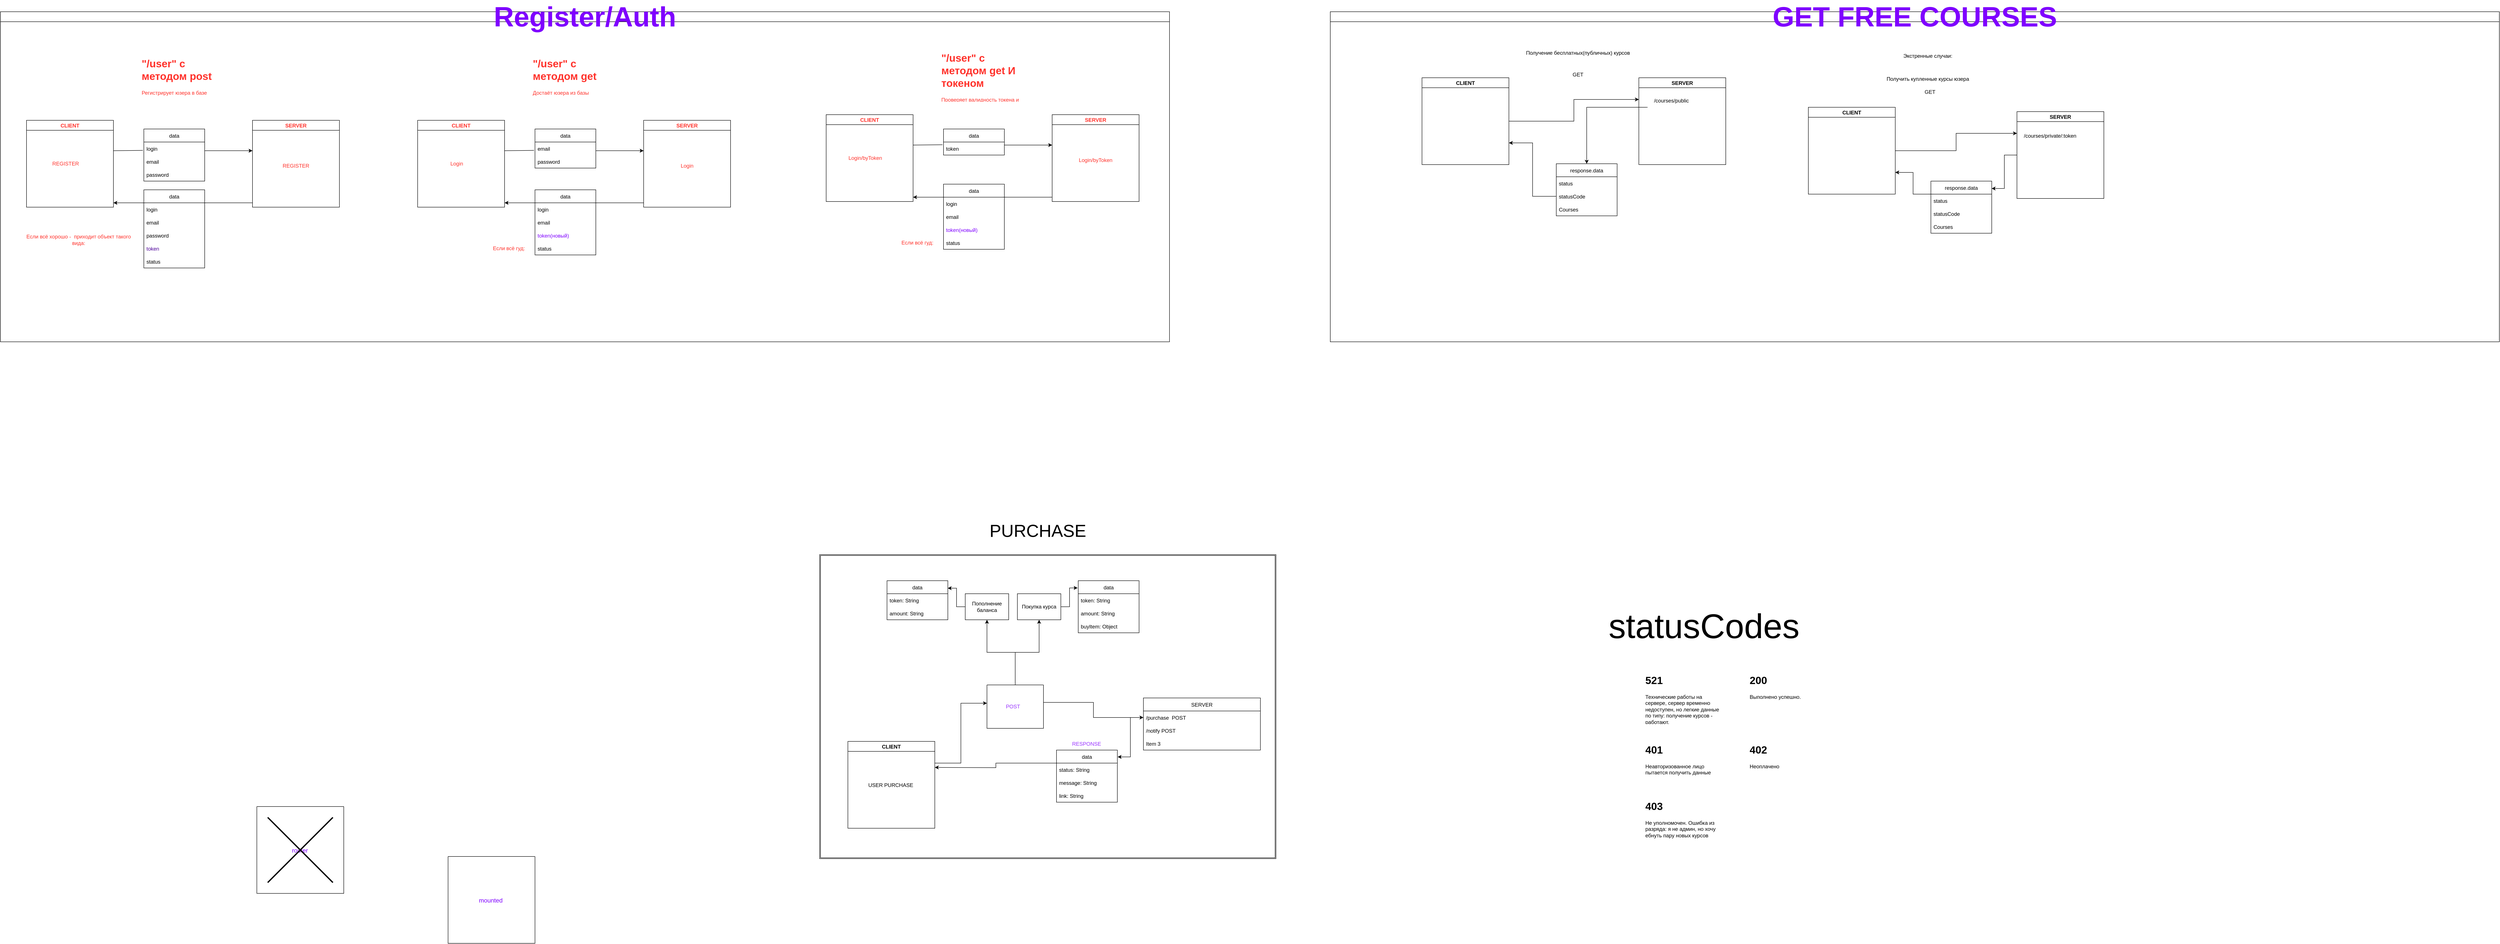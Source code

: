 <mxfile version="16.6.1" type="github">
  <diagram id="8KaR4OAUUscy3S0TZZ_W" name="Page-1">
    <mxGraphModel dx="3907" dy="7411" grid="1" gridSize="10" guides="1" tooltips="1" connect="1" arrows="1" fold="1" page="1" pageScale="1" pageWidth="827" pageHeight="1169" math="0" shadow="0">
      <root>
        <mxCell id="0" />
        <mxCell id="1" parent="0" />
        <mxCell id="CHcgQUL3ZzSHAN2jHfIw-2" value="data" style="swimlane;fontStyle=0;childLayout=stackLayout;horizontal=1;startSize=30;horizontalStack=0;resizeParent=1;resizeParentMax=0;resizeLast=0;collapsible=1;marginBottom=0;" parent="1" vertex="1">
          <mxGeometry x="-460" y="-1570" width="140" height="120" as="geometry" />
        </mxCell>
        <mxCell id="CHcgQUL3ZzSHAN2jHfIw-3" value="login" style="text;strokeColor=none;fillColor=none;align=left;verticalAlign=middle;spacingLeft=4;spacingRight=4;overflow=hidden;points=[[0,0.5],[1,0.5]];portConstraint=eastwest;rotatable=0;" parent="CHcgQUL3ZzSHAN2jHfIw-2" vertex="1">
          <mxGeometry y="30" width="140" height="30" as="geometry" />
        </mxCell>
        <mxCell id="CHcgQUL3ZzSHAN2jHfIw-4" value="email" style="text;strokeColor=none;fillColor=none;align=left;verticalAlign=middle;spacingLeft=4;spacingRight=4;overflow=hidden;points=[[0,0.5],[1,0.5]];portConstraint=eastwest;rotatable=0;" parent="CHcgQUL3ZzSHAN2jHfIw-2" vertex="1">
          <mxGeometry y="60" width="140" height="30" as="geometry" />
        </mxCell>
        <mxCell id="CHcgQUL3ZzSHAN2jHfIw-5" value="password" style="text;strokeColor=none;fillColor=none;align=left;verticalAlign=middle;spacingLeft=4;spacingRight=4;overflow=hidden;points=[[0,0.5],[1,0.5]];portConstraint=eastwest;rotatable=0;" parent="CHcgQUL3ZzSHAN2jHfIw-2" vertex="1">
          <mxGeometry y="90" width="140" height="30" as="geometry" />
        </mxCell>
        <mxCell id="CHcgQUL3ZzSHAN2jHfIw-19" value="&lt;font color=&quot;#ff322b&quot;&gt;Если всё хорошо -&amp;nbsp; приходит объект такого вида:&lt;/font&gt;" style="text;html=1;strokeColor=none;fillColor=none;align=center;verticalAlign=middle;whiteSpace=wrap;rounded=0;" parent="1" vertex="1">
          <mxGeometry x="-740" y="-1330" width="260" height="30" as="geometry" />
        </mxCell>
        <mxCell id="CHcgQUL3ZzSHAN2jHfIw-20" value="SERVER" style="swimlane;fontColor=#FF322B;startSize=23;" parent="1" vertex="1">
          <mxGeometry x="-210" y="-1590" width="200" height="200" as="geometry" />
        </mxCell>
        <mxCell id="CHcgQUL3ZzSHAN2jHfIw-22" value="REGISTER" style="text;html=1;strokeColor=none;fillColor=none;align=center;verticalAlign=middle;whiteSpace=wrap;rounded=0;fontColor=#FF322B;" parent="CHcgQUL3ZzSHAN2jHfIw-20" vertex="1">
          <mxGeometry x="70" y="90" width="60" height="30" as="geometry" />
        </mxCell>
        <mxCell id="CHcgQUL3ZzSHAN2jHfIw-21" value="CLIENT" style="swimlane;fontColor=#FF322B;startSize=23;" parent="1" vertex="1">
          <mxGeometry x="-730" y="-1590" width="200" height="200" as="geometry" />
        </mxCell>
        <mxCell id="CHcgQUL3ZzSHAN2jHfIw-38" value="REGISTER" style="text;html=1;strokeColor=none;fillColor=none;align=center;verticalAlign=middle;whiteSpace=wrap;rounded=0;fontColor=#FF322B;" parent="CHcgQUL3ZzSHAN2jHfIw-21" vertex="1">
          <mxGeometry x="60" y="85" width="60" height="30" as="geometry" />
        </mxCell>
        <mxCell id="CHcgQUL3ZzSHAN2jHfIw-24" value="" style="endArrow=classic;html=1;rounded=0;fontColor=#FF322B;" parent="1" edge="1">
          <mxGeometry width="50" height="50" relative="1" as="geometry">
            <mxPoint x="-320" y="-1520" as="sourcePoint" />
            <mxPoint x="-210" y="-1520" as="targetPoint" />
          </mxGeometry>
        </mxCell>
        <mxCell id="CHcgQUL3ZzSHAN2jHfIw-27" value="" style="endArrow=none;html=1;rounded=0;fontColor=#FF322B;entryX=-0.017;entryY=0.643;entryDx=0;entryDy=0;entryPerimeter=0;" parent="1" target="CHcgQUL3ZzSHAN2jHfIw-3" edge="1">
          <mxGeometry width="50" height="50" relative="1" as="geometry">
            <mxPoint x="-530" y="-1520" as="sourcePoint" />
            <mxPoint x="-420" y="-1580" as="targetPoint" />
          </mxGeometry>
        </mxCell>
        <mxCell id="CHcgQUL3ZzSHAN2jHfIw-30" value="&lt;h1&gt;&quot;/user&quot; с методом post&lt;/h1&gt;&lt;p&gt;Регистрирует юзера в базе&lt;/p&gt;" style="text;html=1;strokeColor=none;fillColor=none;spacing=5;spacingTop=-20;whiteSpace=wrap;overflow=hidden;rounded=0;fontColor=#FF322B;" parent="1" vertex="1">
          <mxGeometry x="-470" y="-1740" width="190" height="120" as="geometry" />
        </mxCell>
        <mxCell id="CHcgQUL3ZzSHAN2jHfIw-32" value="" style="endArrow=none;html=1;rounded=0;fontColor=#FF322B;" parent="1" edge="1">
          <mxGeometry width="50" height="50" relative="1" as="geometry">
            <mxPoint x="-320" y="-1400" as="sourcePoint" />
            <mxPoint x="-210" y="-1400" as="targetPoint" />
          </mxGeometry>
        </mxCell>
        <mxCell id="CHcgQUL3ZzSHAN2jHfIw-33" value="data" style="swimlane;fontStyle=0;childLayout=stackLayout;horizontal=1;startSize=30;horizontalStack=0;resizeParent=1;resizeParentMax=0;resizeLast=0;collapsible=1;marginBottom=0;" parent="1" vertex="1">
          <mxGeometry x="-460" y="-1430" width="140" height="180" as="geometry" />
        </mxCell>
        <mxCell id="CHcgQUL3ZzSHAN2jHfIw-37" value="" style="endArrow=classic;html=1;rounded=0;fontColor=#FF322B;" parent="CHcgQUL3ZzSHAN2jHfIw-33" edge="1">
          <mxGeometry width="50" height="50" relative="1" as="geometry">
            <mxPoint y="30" as="sourcePoint" />
            <mxPoint x="-70" y="30" as="targetPoint" />
          </mxGeometry>
        </mxCell>
        <mxCell id="CHcgQUL3ZzSHAN2jHfIw-34" value="login" style="text;strokeColor=none;fillColor=none;align=left;verticalAlign=middle;spacingLeft=4;spacingRight=4;overflow=hidden;points=[[0,0.5],[1,0.5]];portConstraint=eastwest;rotatable=0;" parent="CHcgQUL3ZzSHAN2jHfIw-33" vertex="1">
          <mxGeometry y="30" width="140" height="30" as="geometry" />
        </mxCell>
        <mxCell id="CHcgQUL3ZzSHAN2jHfIw-35" value="email" style="text;strokeColor=none;fillColor=none;align=left;verticalAlign=middle;spacingLeft=4;spacingRight=4;overflow=hidden;points=[[0,0.5],[1,0.5]];portConstraint=eastwest;rotatable=0;" parent="CHcgQUL3ZzSHAN2jHfIw-33" vertex="1">
          <mxGeometry y="60" width="140" height="30" as="geometry" />
        </mxCell>
        <mxCell id="CHcgQUL3ZzSHAN2jHfIw-36" value="password" style="text;strokeColor=none;fillColor=none;align=left;verticalAlign=middle;spacingLeft=4;spacingRight=4;overflow=hidden;points=[[0,0.5],[1,0.5]];portConstraint=eastwest;rotatable=0;" parent="CHcgQUL3ZzSHAN2jHfIw-33" vertex="1">
          <mxGeometry y="90" width="140" height="30" as="geometry" />
        </mxCell>
        <mxCell id="CHcgQUL3ZzSHAN2jHfIw-58" value="token" style="text;strokeColor=none;fillColor=none;align=left;verticalAlign=middle;spacingLeft=4;spacingRight=4;overflow=hidden;points=[[0,0.5],[1,0.5]];portConstraint=eastwest;rotatable=0;fontColor=#4C0099;" parent="CHcgQUL3ZzSHAN2jHfIw-33" vertex="1">
          <mxGeometry y="120" width="140" height="30" as="geometry" />
        </mxCell>
        <mxCell id="CHcgQUL3ZzSHAN2jHfIw-59" value="status" style="text;strokeColor=none;fillColor=none;align=left;verticalAlign=middle;spacingLeft=4;spacingRight=4;overflow=hidden;points=[[0,0.5],[1,0.5]];portConstraint=eastwest;rotatable=0;" parent="CHcgQUL3ZzSHAN2jHfIw-33" vertex="1">
          <mxGeometry y="150" width="140" height="30" as="geometry" />
        </mxCell>
        <mxCell id="CHcgQUL3ZzSHAN2jHfIw-39" value="data" style="swimlane;fontStyle=0;childLayout=stackLayout;horizontal=1;startSize=30;horizontalStack=0;resizeParent=1;resizeParentMax=0;resizeLast=0;collapsible=1;marginBottom=0;" parent="1" vertex="1">
          <mxGeometry x="440" y="-1570" width="140" height="90" as="geometry" />
        </mxCell>
        <mxCell id="CHcgQUL3ZzSHAN2jHfIw-41" value="email" style="text;strokeColor=none;fillColor=none;align=left;verticalAlign=middle;spacingLeft=4;spacingRight=4;overflow=hidden;points=[[0,0.5],[1,0.5]];portConstraint=eastwest;rotatable=0;" parent="CHcgQUL3ZzSHAN2jHfIw-39" vertex="1">
          <mxGeometry y="30" width="140" height="30" as="geometry" />
        </mxCell>
        <mxCell id="CHcgQUL3ZzSHAN2jHfIw-42" value="password" style="text;strokeColor=none;fillColor=none;align=left;verticalAlign=middle;spacingLeft=4;spacingRight=4;overflow=hidden;points=[[0,0.5],[1,0.5]];portConstraint=eastwest;rotatable=0;" parent="CHcgQUL3ZzSHAN2jHfIw-39" vertex="1">
          <mxGeometry y="60" width="140" height="30" as="geometry" />
        </mxCell>
        <mxCell id="CHcgQUL3ZzSHAN2jHfIw-43" value="&lt;font color=&quot;#ff322b&quot;&gt;Если всё гуд:&lt;/font&gt;" style="text;html=1;strokeColor=none;fillColor=none;align=center;verticalAlign=middle;whiteSpace=wrap;rounded=0;" parent="1" vertex="1">
          <mxGeometry x="250" y="-1310" width="260" height="30" as="geometry" />
        </mxCell>
        <mxCell id="CHcgQUL3ZzSHAN2jHfIw-44" value="SERVER" style="swimlane;fontColor=#FF322B;startSize=23;" parent="1" vertex="1">
          <mxGeometry x="690" y="-1590" width="200" height="200" as="geometry" />
        </mxCell>
        <mxCell id="CHcgQUL3ZzSHAN2jHfIw-45" value="Login" style="text;html=1;strokeColor=none;fillColor=none;align=center;verticalAlign=middle;whiteSpace=wrap;rounded=0;fontColor=#FF322B;" parent="CHcgQUL3ZzSHAN2jHfIw-44" vertex="1">
          <mxGeometry x="70" y="90" width="60" height="30" as="geometry" />
        </mxCell>
        <mxCell id="CHcgQUL3ZzSHAN2jHfIw-46" value="CLIENT" style="swimlane;fontColor=#FF322B;startSize=23;" parent="1" vertex="1">
          <mxGeometry x="170" y="-1590" width="200" height="200" as="geometry" />
        </mxCell>
        <mxCell id="CHcgQUL3ZzSHAN2jHfIw-47" value="Login" style="text;html=1;strokeColor=none;fillColor=none;align=center;verticalAlign=middle;whiteSpace=wrap;rounded=0;fontColor=#FF322B;" parent="CHcgQUL3ZzSHAN2jHfIw-46" vertex="1">
          <mxGeometry x="60" y="85" width="60" height="30" as="geometry" />
        </mxCell>
        <mxCell id="CHcgQUL3ZzSHAN2jHfIw-48" value="" style="endArrow=classic;html=1;rounded=0;fontColor=#FF322B;" parent="1" edge="1">
          <mxGeometry width="50" height="50" relative="1" as="geometry">
            <mxPoint x="580" y="-1520" as="sourcePoint" />
            <mxPoint x="690" y="-1520" as="targetPoint" />
          </mxGeometry>
        </mxCell>
        <mxCell id="CHcgQUL3ZzSHAN2jHfIw-49" value="" style="endArrow=none;html=1;rounded=0;fontColor=#FF322B;entryX=-0.017;entryY=0.643;entryDx=0;entryDy=0;entryPerimeter=0;" parent="1" edge="1">
          <mxGeometry width="50" height="50" relative="1" as="geometry">
            <mxPoint x="370" y="-1520" as="sourcePoint" />
            <mxPoint x="437.62" y="-1520.71" as="targetPoint" />
          </mxGeometry>
        </mxCell>
        <mxCell id="CHcgQUL3ZzSHAN2jHfIw-50" value="&lt;h1&gt;&quot;/user&quot; с методом get&lt;/h1&gt;&lt;p&gt;Достаёт юзера из базы&lt;/p&gt;" style="text;html=1;strokeColor=none;fillColor=none;spacing=5;spacingTop=-20;whiteSpace=wrap;overflow=hidden;rounded=0;fontColor=#FF322B;" parent="1" vertex="1">
          <mxGeometry x="430" y="-1740" width="190" height="120" as="geometry" />
        </mxCell>
        <mxCell id="CHcgQUL3ZzSHAN2jHfIw-51" value="" style="endArrow=none;html=1;rounded=0;fontColor=#FF322B;" parent="1" edge="1">
          <mxGeometry width="50" height="50" relative="1" as="geometry">
            <mxPoint x="580" y="-1400" as="sourcePoint" />
            <mxPoint x="690" y="-1400" as="targetPoint" />
          </mxGeometry>
        </mxCell>
        <mxCell id="CHcgQUL3ZzSHAN2jHfIw-52" value="data" style="swimlane;fontStyle=0;childLayout=stackLayout;horizontal=1;startSize=30;horizontalStack=0;resizeParent=1;resizeParentMax=0;resizeLast=0;collapsible=1;marginBottom=0;" parent="1" vertex="1">
          <mxGeometry x="440" y="-1430" width="140" height="150" as="geometry" />
        </mxCell>
        <mxCell id="CHcgQUL3ZzSHAN2jHfIw-53" value="" style="endArrow=classic;html=1;rounded=0;fontColor=#FF322B;" parent="CHcgQUL3ZzSHAN2jHfIw-52" edge="1">
          <mxGeometry width="50" height="50" relative="1" as="geometry">
            <mxPoint y="30" as="sourcePoint" />
            <mxPoint x="-70" y="30" as="targetPoint" />
          </mxGeometry>
        </mxCell>
        <mxCell id="CHcgQUL3ZzSHAN2jHfIw-54" value="login" style="text;strokeColor=none;fillColor=none;align=left;verticalAlign=middle;spacingLeft=4;spacingRight=4;overflow=hidden;points=[[0,0.5],[1,0.5]];portConstraint=eastwest;rotatable=0;" parent="CHcgQUL3ZzSHAN2jHfIw-52" vertex="1">
          <mxGeometry y="30" width="140" height="30" as="geometry" />
        </mxCell>
        <mxCell id="CHcgQUL3ZzSHAN2jHfIw-55" value="email" style="text;strokeColor=none;fillColor=none;align=left;verticalAlign=middle;spacingLeft=4;spacingRight=4;overflow=hidden;points=[[0,0.5],[1,0.5]];portConstraint=eastwest;rotatable=0;" parent="CHcgQUL3ZzSHAN2jHfIw-52" vertex="1">
          <mxGeometry y="60" width="140" height="30" as="geometry" />
        </mxCell>
        <mxCell id="CHcgQUL3ZzSHAN2jHfIw-56" value="token(новый)" style="text;strokeColor=none;fillColor=none;align=left;verticalAlign=middle;spacingLeft=4;spacingRight=4;overflow=hidden;points=[[0,0.5],[1,0.5]];portConstraint=eastwest;rotatable=0;fontColor=#7F00FF;" parent="CHcgQUL3ZzSHAN2jHfIw-52" vertex="1">
          <mxGeometry y="90" width="140" height="30" as="geometry" />
        </mxCell>
        <mxCell id="CHcgQUL3ZzSHAN2jHfIw-60" value="status" style="text;strokeColor=none;fillColor=none;align=left;verticalAlign=middle;spacingLeft=4;spacingRight=4;overflow=hidden;points=[[0,0.5],[1,0.5]];portConstraint=eastwest;rotatable=0;" parent="CHcgQUL3ZzSHAN2jHfIw-52" vertex="1">
          <mxGeometry y="120" width="140" height="30" as="geometry" />
        </mxCell>
        <mxCell id="CHcgQUL3ZzSHAN2jHfIw-61" value="data" style="swimlane;fontStyle=0;childLayout=stackLayout;horizontal=1;startSize=30;horizontalStack=0;resizeParent=1;resizeParentMax=0;resizeLast=0;collapsible=1;marginBottom=0;" parent="1" vertex="1">
          <mxGeometry x="1380" y="-1570" width="140" height="60" as="geometry" />
        </mxCell>
        <mxCell id="CHcgQUL3ZzSHAN2jHfIw-62" value="token" style="text;strokeColor=none;fillColor=none;align=left;verticalAlign=middle;spacingLeft=4;spacingRight=4;overflow=hidden;points=[[0,0.5],[1,0.5]];portConstraint=eastwest;rotatable=0;" parent="CHcgQUL3ZzSHAN2jHfIw-61" vertex="1">
          <mxGeometry y="30" width="140" height="30" as="geometry" />
        </mxCell>
        <mxCell id="CHcgQUL3ZzSHAN2jHfIw-64" value="&lt;font color=&quot;#ff322b&quot;&gt;Если всё гуд:&lt;/font&gt;" style="text;html=1;strokeColor=none;fillColor=none;align=center;verticalAlign=middle;whiteSpace=wrap;rounded=0;" parent="1" vertex="1">
          <mxGeometry x="1190" y="-1323" width="260" height="30" as="geometry" />
        </mxCell>
        <mxCell id="CHcgQUL3ZzSHAN2jHfIw-65" value="SERVER" style="swimlane;fontColor=#FF322B;startSize=23;" parent="1" vertex="1">
          <mxGeometry x="1630" y="-1603" width="200" height="200" as="geometry" />
        </mxCell>
        <mxCell id="CHcgQUL3ZzSHAN2jHfIw-66" value="Login/byToken" style="text;html=1;strokeColor=none;fillColor=none;align=center;verticalAlign=middle;whiteSpace=wrap;rounded=0;fontColor=#FF322B;" parent="CHcgQUL3ZzSHAN2jHfIw-65" vertex="1">
          <mxGeometry x="70" y="90" width="60" height="30" as="geometry" />
        </mxCell>
        <mxCell id="CHcgQUL3ZzSHAN2jHfIw-67" value="CLIENT" style="swimlane;fontColor=#FF322B;startSize=23;" parent="1" vertex="1">
          <mxGeometry x="1110" y="-1603" width="200" height="200" as="geometry" />
        </mxCell>
        <mxCell id="CHcgQUL3ZzSHAN2jHfIw-68" value="Login/byToken" style="text;html=1;strokeColor=none;fillColor=none;align=center;verticalAlign=middle;whiteSpace=wrap;rounded=0;fontColor=#FF322B;" parent="CHcgQUL3ZzSHAN2jHfIw-67" vertex="1">
          <mxGeometry x="60" y="85" width="60" height="30" as="geometry" />
        </mxCell>
        <mxCell id="CHcgQUL3ZzSHAN2jHfIw-69" value="" style="endArrow=classic;html=1;rounded=0;fontColor=#FF322B;" parent="1" edge="1">
          <mxGeometry width="50" height="50" relative="1" as="geometry">
            <mxPoint x="1520" y="-1533.0" as="sourcePoint" />
            <mxPoint x="1630" y="-1533.0" as="targetPoint" />
          </mxGeometry>
        </mxCell>
        <mxCell id="CHcgQUL3ZzSHAN2jHfIw-70" value="" style="endArrow=none;html=1;rounded=0;fontColor=#FF322B;entryX=-0.017;entryY=0.643;entryDx=0;entryDy=0;entryPerimeter=0;" parent="1" edge="1">
          <mxGeometry width="50" height="50" relative="1" as="geometry">
            <mxPoint x="1310" y="-1533.0" as="sourcePoint" />
            <mxPoint x="1377.62" y="-1533.71" as="targetPoint" />
          </mxGeometry>
        </mxCell>
        <mxCell id="CHcgQUL3ZzSHAN2jHfIw-71" value="&lt;h1&gt;&quot;/user&quot; с методом get И токеном&lt;/h1&gt;&lt;p&gt;Проверяет валидность токена и возвращает данные о юзере&lt;/p&gt;" style="text;html=1;strokeColor=none;fillColor=none;spacing=5;spacingTop=-20;whiteSpace=wrap;overflow=hidden;rounded=0;fontColor=#FF322B;" parent="1" vertex="1">
          <mxGeometry x="1370" y="-1753" width="190" height="120" as="geometry" />
        </mxCell>
        <mxCell id="CHcgQUL3ZzSHAN2jHfIw-72" value="" style="endArrow=none;html=1;rounded=0;fontColor=#FF322B;" parent="1" edge="1">
          <mxGeometry width="50" height="50" relative="1" as="geometry">
            <mxPoint x="1520" y="-1413.0" as="sourcePoint" />
            <mxPoint x="1630" y="-1413.0" as="targetPoint" />
          </mxGeometry>
        </mxCell>
        <mxCell id="CHcgQUL3ZzSHAN2jHfIw-73" value="data" style="swimlane;fontStyle=0;childLayout=stackLayout;horizontal=1;startSize=30;horizontalStack=0;resizeParent=1;resizeParentMax=0;resizeLast=0;collapsible=1;marginBottom=0;" parent="1" vertex="1">
          <mxGeometry x="1380" y="-1443" width="140" height="150" as="geometry" />
        </mxCell>
        <mxCell id="CHcgQUL3ZzSHAN2jHfIw-74" value="" style="endArrow=classic;html=1;rounded=0;fontColor=#FF322B;" parent="CHcgQUL3ZzSHAN2jHfIw-73" edge="1">
          <mxGeometry width="50" height="50" relative="1" as="geometry">
            <mxPoint y="30" as="sourcePoint" />
            <mxPoint x="-70" y="30" as="targetPoint" />
          </mxGeometry>
        </mxCell>
        <mxCell id="CHcgQUL3ZzSHAN2jHfIw-75" value="login" style="text;strokeColor=none;fillColor=none;align=left;verticalAlign=middle;spacingLeft=4;spacingRight=4;overflow=hidden;points=[[0,0.5],[1,0.5]];portConstraint=eastwest;rotatable=0;" parent="CHcgQUL3ZzSHAN2jHfIw-73" vertex="1">
          <mxGeometry y="30" width="140" height="30" as="geometry" />
        </mxCell>
        <mxCell id="CHcgQUL3ZzSHAN2jHfIw-76" value="email" style="text;strokeColor=none;fillColor=none;align=left;verticalAlign=middle;spacingLeft=4;spacingRight=4;overflow=hidden;points=[[0,0.5],[1,0.5]];portConstraint=eastwest;rotatable=0;" parent="CHcgQUL3ZzSHAN2jHfIw-73" vertex="1">
          <mxGeometry y="60" width="140" height="30" as="geometry" />
        </mxCell>
        <mxCell id="CHcgQUL3ZzSHAN2jHfIw-77" value="token(новый)" style="text;strokeColor=none;fillColor=none;align=left;verticalAlign=middle;spacingLeft=4;spacingRight=4;overflow=hidden;points=[[0,0.5],[1,0.5]];portConstraint=eastwest;rotatable=0;fontColor=#7F00FF;" parent="CHcgQUL3ZzSHAN2jHfIw-73" vertex="1">
          <mxGeometry y="90" width="140" height="30" as="geometry" />
        </mxCell>
        <mxCell id="CHcgQUL3ZzSHAN2jHfIw-78" value="status" style="text;strokeColor=none;fillColor=none;align=left;verticalAlign=middle;spacingLeft=4;spacingRight=4;overflow=hidden;points=[[0,0.5],[1,0.5]];portConstraint=eastwest;rotatable=0;" parent="CHcgQUL3ZzSHAN2jHfIw-73" vertex="1">
          <mxGeometry y="120" width="140" height="30" as="geometry" />
        </mxCell>
        <mxCell id="CHcgQUL3ZzSHAN2jHfIw-79" value="Register/Auth" style="swimlane;fontColor=#7F00FF;fontSize=64;whiteSpace=wrap;labelBorderColor=none;" parent="1" vertex="1">
          <mxGeometry x="-790" y="-1840" width="2690" height="760" as="geometry" />
        </mxCell>
        <mxCell id="CHcgQUL3ZzSHAN2jHfIw-134" value="" style="swimlane;startSize=0;labelBorderColor=none;fontSize=14;fontColor=#7F00FF;html=0;" parent="1" vertex="1">
          <mxGeometry x="-200" y="-10" width="200" height="200" as="geometry" />
        </mxCell>
        <mxCell id="CHcgQUL3ZzSHAN2jHfIw-136" value="router" style="text;strokeColor=none;fillColor=none;align=left;verticalAlign=middle;spacingLeft=4;spacingRight=4;overflow=hidden;points=[[0,0.5],[1,0.5]];portConstraint=eastwest;rotatable=0;labelBorderColor=none;fontSize=14;fontColor=#7F00FF;html=0;" parent="CHcgQUL3ZzSHAN2jHfIw-134" vertex="1">
          <mxGeometry x="75" y="85" width="50" height="30" as="geometry" />
        </mxCell>
        <mxCell id="CHcgQUL3ZzSHAN2jHfIw-141" value="" style="shape=umlDestroy;whiteSpace=wrap;html=1;strokeWidth=3;labelBorderColor=none;fontSize=14;fontColor=#7F00FF;" parent="CHcgQUL3ZzSHAN2jHfIw-134" vertex="1">
          <mxGeometry x="25" y="25" width="150" height="150" as="geometry" />
        </mxCell>
        <mxCell id="CHcgQUL3ZzSHAN2jHfIw-135" value="" style="swimlane;startSize=0;labelBorderColor=none;fontSize=14;fontColor=#7F00FF;html=0;" parent="1" vertex="1">
          <mxGeometry x="240" y="105" width="200" height="200" as="geometry" />
        </mxCell>
        <mxCell id="CHcgQUL3ZzSHAN2jHfIw-137" value="mounted" style="text;strokeColor=none;fillColor=none;align=left;verticalAlign=middle;spacingLeft=4;spacingRight=4;overflow=hidden;points=[[0,0.5],[1,0.5]];portConstraint=eastwest;rotatable=0;labelBorderColor=none;fontSize=14;fontColor=#7F00FF;html=0;" parent="CHcgQUL3ZzSHAN2jHfIw-135" vertex="1">
          <mxGeometry x="65" y="85" width="70" height="30" as="geometry" />
        </mxCell>
        <mxCell id="tPzgMOEmefsavRHPb2lR-6" style="edgeStyle=orthogonalEdgeStyle;rounded=0;orthogonalLoop=1;jettySize=auto;html=1;exitX=1;exitY=0.25;exitDx=0;exitDy=0;entryX=0;entryY=0.421;entryDx=0;entryDy=0;entryPerimeter=0;" parent="1" source="tPzgMOEmefsavRHPb2lR-1" target="tPzgMOEmefsavRHPb2lR-46" edge="1">
          <mxGeometry relative="1" as="geometry">
            <mxPoint x="1468.88" y="-247.88" as="targetPoint" />
          </mxGeometry>
        </mxCell>
        <mxCell id="tPzgMOEmefsavRHPb2lR-1" value="CLIENT" style="swimlane;" parent="1" vertex="1">
          <mxGeometry x="1160" y="-160" width="200" height="200" as="geometry" />
        </mxCell>
        <mxCell id="tPzgMOEmefsavRHPb2lR-21" value="USER PURCHASE " style="text;strokeColor=none;fillColor=none;align=left;verticalAlign=middle;spacingLeft=4;spacingRight=4;overflow=hidden;points=[[0,0.5],[1,0.5]];portConstraint=eastwest;rotatable=0;" parent="tPzgMOEmefsavRHPb2lR-1" vertex="1">
          <mxGeometry x="41" y="85" width="119" height="30" as="geometry" />
        </mxCell>
        <mxCell id="tPzgMOEmefsavRHPb2lR-7" value="SERVER" style="swimlane;fontStyle=0;childLayout=stackLayout;horizontal=1;startSize=30;horizontalStack=0;resizeParent=1;resizeParentMax=0;resizeLast=0;collapsible=1;marginBottom=0;" parent="1" vertex="1">
          <mxGeometry x="1840" y="-260" width="269.17" height="120" as="geometry" />
        </mxCell>
        <mxCell id="tPzgMOEmefsavRHPb2lR-8" value="/purchase  POST" style="text;strokeColor=none;fillColor=none;align=left;verticalAlign=middle;spacingLeft=4;spacingRight=4;overflow=hidden;points=[[0,0.5],[1,0.5]];portConstraint=eastwest;rotatable=0;" parent="tPzgMOEmefsavRHPb2lR-7" vertex="1">
          <mxGeometry y="30" width="269.17" height="30" as="geometry" />
        </mxCell>
        <mxCell id="tPzgMOEmefsavRHPb2lR-9" value="/notify POST" style="text;strokeColor=none;fillColor=none;align=left;verticalAlign=middle;spacingLeft=4;spacingRight=4;overflow=hidden;points=[[0,0.5],[1,0.5]];portConstraint=eastwest;rotatable=0;" parent="tPzgMOEmefsavRHPb2lR-7" vertex="1">
          <mxGeometry y="60" width="269.17" height="30" as="geometry" />
        </mxCell>
        <mxCell id="tPzgMOEmefsavRHPb2lR-10" value="Item 3" style="text;strokeColor=none;fillColor=none;align=left;verticalAlign=middle;spacingLeft=4;spacingRight=4;overflow=hidden;points=[[0,0.5],[1,0.5]];portConstraint=eastwest;rotatable=0;" parent="tPzgMOEmefsavRHPb2lR-7" vertex="1">
          <mxGeometry y="90" width="269.17" height="30" as="geometry" />
        </mxCell>
        <mxCell id="tPzgMOEmefsavRHPb2lR-11" style="edgeStyle=orthogonalEdgeStyle;rounded=0;orthogonalLoop=1;jettySize=auto;html=1;exitX=0.998;exitY=0.403;exitDx=0;exitDy=0;entryX=0;entryY=0.5;entryDx=0;entryDy=0;exitPerimeter=0;" parent="1" source="tPzgMOEmefsavRHPb2lR-46" target="tPzgMOEmefsavRHPb2lR-8" edge="1">
          <mxGeometry relative="1" as="geometry">
            <mxPoint x="1611.12" y="-248.06" as="sourcePoint" />
          </mxGeometry>
        </mxCell>
        <mxCell id="tPzgMOEmefsavRHPb2lR-20" style="edgeStyle=orthogonalEdgeStyle;rounded=0;orthogonalLoop=1;jettySize=auto;html=1;exitX=0;exitY=0.25;exitDx=0;exitDy=0;" parent="1" source="tPzgMOEmefsavRHPb2lR-14" edge="1">
          <mxGeometry relative="1" as="geometry">
            <mxPoint x="1360" y="-100" as="targetPoint" />
          </mxGeometry>
        </mxCell>
        <mxCell id="tPzgMOEmefsavRHPb2lR-14" value="data" style="swimlane;fontStyle=0;childLayout=stackLayout;horizontal=1;startSize=30;horizontalStack=0;resizeParent=1;resizeParentMax=0;resizeLast=0;collapsible=1;marginBottom=0;" parent="1" vertex="1">
          <mxGeometry x="1640" y="-140" width="140" height="120" as="geometry" />
        </mxCell>
        <mxCell id="tPzgMOEmefsavRHPb2lR-15" value="status: String" style="text;strokeColor=none;fillColor=none;align=left;verticalAlign=middle;spacingLeft=4;spacingRight=4;overflow=hidden;points=[[0,0.5],[1,0.5]];portConstraint=eastwest;rotatable=0;" parent="tPzgMOEmefsavRHPb2lR-14" vertex="1">
          <mxGeometry y="30" width="140" height="30" as="geometry" />
        </mxCell>
        <mxCell id="tPzgMOEmefsavRHPb2lR-16" value="message: String" style="text;strokeColor=none;fillColor=none;align=left;verticalAlign=middle;spacingLeft=4;spacingRight=4;overflow=hidden;points=[[0,0.5],[1,0.5]];portConstraint=eastwest;rotatable=0;" parent="tPzgMOEmefsavRHPb2lR-14" vertex="1">
          <mxGeometry y="60" width="140" height="30" as="geometry" />
        </mxCell>
        <mxCell id="tPzgMOEmefsavRHPb2lR-17" value="link: String" style="text;strokeColor=none;fillColor=none;align=left;verticalAlign=middle;spacingLeft=4;spacingRight=4;overflow=hidden;points=[[0,0.5],[1,0.5]];portConstraint=eastwest;rotatable=0;" parent="tPzgMOEmefsavRHPb2lR-14" vertex="1">
          <mxGeometry y="90" width="140" height="30" as="geometry" />
        </mxCell>
        <mxCell id="tPzgMOEmefsavRHPb2lR-18" value="RESPONSE" style="text;strokeColor=none;fillColor=none;align=left;verticalAlign=middle;spacingLeft=4;spacingRight=4;overflow=hidden;points=[[0,0.5],[1,0.5]];portConstraint=eastwest;rotatable=0;fontColor=#9933FF;" parent="1" vertex="1">
          <mxGeometry x="1670" y="-170" width="80" height="30" as="geometry" />
        </mxCell>
        <mxCell id="tPzgMOEmefsavRHPb2lR-19" style="edgeStyle=orthogonalEdgeStyle;rounded=0;orthogonalLoop=1;jettySize=auto;html=1;exitX=0;exitY=0.5;exitDx=0;exitDy=0;entryX=1.005;entryY=0.131;entryDx=0;entryDy=0;entryPerimeter=0;" parent="1" source="tPzgMOEmefsavRHPb2lR-8" target="tPzgMOEmefsavRHPb2lR-14" edge="1">
          <mxGeometry relative="1" as="geometry" />
        </mxCell>
        <mxCell id="tPzgMOEmefsavRHPb2lR-44" style="edgeStyle=orthogonalEdgeStyle;rounded=0;orthogonalLoop=1;jettySize=auto;html=1;exitX=0;exitY=0.5;exitDx=0;exitDy=0;entryX=0.998;entryY=0.192;entryDx=0;entryDy=0;entryPerimeter=0;" parent="1" source="tPzgMOEmefsavRHPb2lR-26" target="tPzgMOEmefsavRHPb2lR-39" edge="1">
          <mxGeometry relative="1" as="geometry" />
        </mxCell>
        <mxCell id="tPzgMOEmefsavRHPb2lR-26" value="Пополнение баланса" style="whiteSpace=wrap;html=1;align=center;verticalAlign=middle;treeFolding=1;treeMoving=1;" parent="1" vertex="1">
          <mxGeometry x="1430" y="-500" width="100" height="60" as="geometry" />
        </mxCell>
        <mxCell id="tPzgMOEmefsavRHPb2lR-38" style="edgeStyle=orthogonalEdgeStyle;rounded=0;orthogonalLoop=1;jettySize=auto;html=1;entryX=-0.01;entryY=0.139;entryDx=0;entryDy=0;entryPerimeter=0;" parent="1" source="tPzgMOEmefsavRHPb2lR-27" target="tPzgMOEmefsavRHPb2lR-34" edge="1">
          <mxGeometry relative="1" as="geometry" />
        </mxCell>
        <mxCell id="tPzgMOEmefsavRHPb2lR-27" value="Покупка курса" style="whiteSpace=wrap;html=1;align=center;verticalAlign=middle;treeFolding=1;treeMoving=1;" parent="1" vertex="1">
          <mxGeometry x="1550" y="-500" width="100" height="60" as="geometry" />
        </mxCell>
        <mxCell id="tPzgMOEmefsavRHPb2lR-34" value="data" style="swimlane;fontStyle=0;childLayout=stackLayout;horizontal=1;startSize=30;horizontalStack=0;resizeParent=1;resizeParentMax=0;resizeLast=0;collapsible=1;marginBottom=0;" parent="1" vertex="1">
          <mxGeometry x="1690" y="-530" width="140" height="120" as="geometry" />
        </mxCell>
        <mxCell id="tPzgMOEmefsavRHPb2lR-35" value="token: String" style="text;strokeColor=none;fillColor=none;align=left;verticalAlign=middle;spacingLeft=4;spacingRight=4;overflow=hidden;points=[[0,0.5],[1,0.5]];portConstraint=eastwest;rotatable=0;" parent="tPzgMOEmefsavRHPb2lR-34" vertex="1">
          <mxGeometry y="30" width="140" height="30" as="geometry" />
        </mxCell>
        <mxCell id="tPzgMOEmefsavRHPb2lR-36" value="amount: String" style="text;strokeColor=none;fillColor=none;align=left;verticalAlign=middle;spacingLeft=4;spacingRight=4;overflow=hidden;points=[[0,0.5],[1,0.5]];portConstraint=eastwest;rotatable=0;" parent="tPzgMOEmefsavRHPb2lR-34" vertex="1">
          <mxGeometry y="60" width="140" height="30" as="geometry" />
        </mxCell>
        <mxCell id="tPzgMOEmefsavRHPb2lR-37" value="buyItem: Object" style="text;strokeColor=none;fillColor=none;align=left;verticalAlign=middle;spacingLeft=4;spacingRight=4;overflow=hidden;points=[[0,0.5],[1,0.5]];portConstraint=eastwest;rotatable=0;" parent="tPzgMOEmefsavRHPb2lR-34" vertex="1">
          <mxGeometry y="90" width="140" height="30" as="geometry" />
        </mxCell>
        <mxCell id="tPzgMOEmefsavRHPb2lR-39" value="data" style="swimlane;fontStyle=0;childLayout=stackLayout;horizontal=1;startSize=30;horizontalStack=0;resizeParent=1;resizeParentMax=0;resizeLast=0;collapsible=1;marginBottom=0;" parent="1" vertex="1">
          <mxGeometry x="1250" y="-530" width="140" height="90" as="geometry" />
        </mxCell>
        <mxCell id="tPzgMOEmefsavRHPb2lR-40" value="token: String" style="text;strokeColor=none;fillColor=none;align=left;verticalAlign=middle;spacingLeft=4;spacingRight=4;overflow=hidden;points=[[0,0.5],[1,0.5]];portConstraint=eastwest;rotatable=0;" parent="tPzgMOEmefsavRHPb2lR-39" vertex="1">
          <mxGeometry y="30" width="140" height="30" as="geometry" />
        </mxCell>
        <mxCell id="tPzgMOEmefsavRHPb2lR-41" value="amount: String" style="text;strokeColor=none;fillColor=none;align=left;verticalAlign=middle;spacingLeft=4;spacingRight=4;overflow=hidden;points=[[0,0.5],[1,0.5]];portConstraint=eastwest;rotatable=0;" parent="tPzgMOEmefsavRHPb2lR-39" vertex="1">
          <mxGeometry y="60" width="140" height="30" as="geometry" />
        </mxCell>
        <mxCell id="tPzgMOEmefsavRHPb2lR-47" style="edgeStyle=orthogonalEdgeStyle;rounded=0;orthogonalLoop=1;jettySize=auto;html=1;exitX=0.5;exitY=0;exitDx=0;exitDy=0;entryX=0.5;entryY=1;entryDx=0;entryDy=0;" parent="1" source="tPzgMOEmefsavRHPb2lR-46" target="tPzgMOEmefsavRHPb2lR-26" edge="1">
          <mxGeometry relative="1" as="geometry">
            <mxPoint x="1540" y="-450" as="targetPoint" />
          </mxGeometry>
        </mxCell>
        <mxCell id="tPzgMOEmefsavRHPb2lR-48" style="edgeStyle=orthogonalEdgeStyle;rounded=0;orthogonalLoop=1;jettySize=auto;html=1;exitX=0.5;exitY=0;exitDx=0;exitDy=0;entryX=0.5;entryY=1;entryDx=0;entryDy=0;" parent="1" source="tPzgMOEmefsavRHPb2lR-46" target="tPzgMOEmefsavRHPb2lR-27" edge="1">
          <mxGeometry relative="1" as="geometry" />
        </mxCell>
        <mxCell id="tPzgMOEmefsavRHPb2lR-46" value="" style="swimlane;startSize=0;" parent="1" vertex="1">
          <mxGeometry x="1480" y="-290" width="130" height="100" as="geometry" />
        </mxCell>
        <mxCell id="tPzgMOEmefsavRHPb2lR-49" value="POST" style="text;html=1;strokeColor=none;fillColor=none;align=center;verticalAlign=middle;whiteSpace=wrap;rounded=0;fontColor=#9933FF;" parent="tPzgMOEmefsavRHPb2lR-46" vertex="1">
          <mxGeometry x="30" y="35" width="60" height="30" as="geometry" />
        </mxCell>
        <mxCell id="tPzgMOEmefsavRHPb2lR-50" value="" style="shape=ext;double=1;rounded=0;whiteSpace=wrap;html=1;fillColor=none;" parent="1" vertex="1">
          <mxGeometry x="1095" y="-590" width="1050" height="700" as="geometry" />
        </mxCell>
        <mxCell id="tPzgMOEmefsavRHPb2lR-51" value="PURCHASE" style="text;strokeColor=none;fillColor=none;align=left;verticalAlign=middle;spacingLeft=4;spacingRight=4;overflow=hidden;points=[[0,0.5],[1,0.5]];portConstraint=eastwest;rotatable=0;strokeWidth=5;fontSize=40;" parent="1" vertex="1">
          <mxGeometry x="1480" y="-700" width="240" height="100" as="geometry" />
        </mxCell>
        <mxCell id="RmioDNF_7ItuxkeqxQvB-1" value="GET FREE COURSES" style="swimlane;fontColor=#7F00FF;fontSize=64;whiteSpace=wrap;labelBorderColor=none;" vertex="1" parent="1">
          <mxGeometry x="2270" y="-1840" width="2690" height="760" as="geometry" />
        </mxCell>
        <mxCell id="RmioDNF_7ItuxkeqxQvB-2" value="CLIENT" style="swimlane;" vertex="1" parent="RmioDNF_7ItuxkeqxQvB-1">
          <mxGeometry x="211" y="152" width="200" height="200" as="geometry" />
        </mxCell>
        <mxCell id="RmioDNF_7ItuxkeqxQvB-3" value="SERVER" style="swimlane;" vertex="1" parent="RmioDNF_7ItuxkeqxQvB-1">
          <mxGeometry x="710" y="152" width="200" height="200" as="geometry" />
        </mxCell>
        <mxCell id="RmioDNF_7ItuxkeqxQvB-11" value="/courses/public" style="text;html=1;strokeColor=none;fillColor=none;align=center;verticalAlign=middle;whiteSpace=wrap;rounded=0;" vertex="1" parent="RmioDNF_7ItuxkeqxQvB-3">
          <mxGeometry x="20" y="38" width="110" height="30" as="geometry" />
        </mxCell>
        <mxCell id="RmioDNF_7ItuxkeqxQvB-4" style="edgeStyle=orthogonalEdgeStyle;rounded=0;orthogonalLoop=1;jettySize=auto;html=1;exitX=1;exitY=0.5;exitDx=0;exitDy=0;entryX=0;entryY=0.25;entryDx=0;entryDy=0;" edge="1" parent="RmioDNF_7ItuxkeqxQvB-1" source="RmioDNF_7ItuxkeqxQvB-2" target="RmioDNF_7ItuxkeqxQvB-3">
          <mxGeometry relative="1" as="geometry">
            <mxPoint x="490" y="252" as="targetPoint" />
          </mxGeometry>
        </mxCell>
        <mxCell id="RmioDNF_7ItuxkeqxQvB-18" value="Получение бесплатных(публичных) курсов" style="text;html=1;strokeColor=none;fillColor=none;align=center;verticalAlign=middle;whiteSpace=wrap;rounded=0;" vertex="1" parent="RmioDNF_7ItuxkeqxQvB-1">
          <mxGeometry x="420" y="80" width="300" height="30" as="geometry" />
        </mxCell>
        <mxCell id="RmioDNF_7ItuxkeqxQvB-19" value="GET" style="text;html=1;strokeColor=none;fillColor=none;align=center;verticalAlign=middle;whiteSpace=wrap;rounded=0;" vertex="1" parent="RmioDNF_7ItuxkeqxQvB-1">
          <mxGeometry x="540" y="130" width="60" height="30" as="geometry" />
        </mxCell>
        <mxCell id="RmioDNF_7ItuxkeqxQvB-24" value="Экстренные случаи:" style="text;html=1;strokeColor=none;fillColor=none;align=center;verticalAlign=middle;whiteSpace=wrap;rounded=0;" vertex="1" parent="RmioDNF_7ItuxkeqxQvB-1">
          <mxGeometry x="1280" y="87" width="190" height="30" as="geometry" />
        </mxCell>
        <mxCell id="RmioDNF_7ItuxkeqxQvB-25" value="Получить купленные курсы юзера" style="text;html=1;strokeColor=none;fillColor=none;align=center;verticalAlign=middle;whiteSpace=wrap;rounded=0;" vertex="1" parent="RmioDNF_7ItuxkeqxQvB-1">
          <mxGeometry x="1275" y="140" width="200" height="30" as="geometry" />
        </mxCell>
        <mxCell id="RmioDNF_7ItuxkeqxQvB-30" style="edgeStyle=orthogonalEdgeStyle;rounded=0;orthogonalLoop=1;jettySize=auto;html=1;exitX=1;exitY=0.5;exitDx=0;exitDy=0;entryX=0;entryY=0.25;entryDx=0;entryDy=0;" edge="1" parent="RmioDNF_7ItuxkeqxQvB-1" source="RmioDNF_7ItuxkeqxQvB-27" target="RmioDNF_7ItuxkeqxQvB-28">
          <mxGeometry relative="1" as="geometry" />
        </mxCell>
        <mxCell id="RmioDNF_7ItuxkeqxQvB-27" value="CLIENT" style="swimlane;" vertex="1" parent="RmioDNF_7ItuxkeqxQvB-1">
          <mxGeometry x="1100" y="220" width="200" height="200" as="geometry" />
        </mxCell>
        <mxCell id="RmioDNF_7ItuxkeqxQvB-28" value="SERVER" style="swimlane;startSize=23;" vertex="1" parent="RmioDNF_7ItuxkeqxQvB-1">
          <mxGeometry x="1580" y="230" width="200" height="200" as="geometry" />
        </mxCell>
        <mxCell id="RmioDNF_7ItuxkeqxQvB-31" value="/courses/private/:token" style="text;strokeColor=none;fillColor=none;align=left;verticalAlign=middle;spacingLeft=4;spacingRight=4;overflow=hidden;points=[[0,0.5],[1,0.5]];portConstraint=eastwest;rotatable=0;" vertex="1" parent="RmioDNF_7ItuxkeqxQvB-28">
          <mxGeometry x="10" y="40" width="140" height="30" as="geometry" />
        </mxCell>
        <mxCell id="RmioDNF_7ItuxkeqxQvB-39" value="GET" style="text;html=1;strokeColor=none;fillColor=none;align=center;verticalAlign=middle;whiteSpace=wrap;rounded=0;" vertex="1" parent="RmioDNF_7ItuxkeqxQvB-1">
          <mxGeometry x="1280" y="170" width="200" height="30" as="geometry" />
        </mxCell>
        <mxCell id="RmioDNF_7ItuxkeqxQvB-12" style="edgeStyle=orthogonalEdgeStyle;rounded=0;orthogonalLoop=1;jettySize=auto;html=1;" edge="1" parent="1" source="RmioDNF_7ItuxkeqxQvB-11" target="RmioDNF_7ItuxkeqxQvB-13">
          <mxGeometry relative="1" as="geometry">
            <mxPoint x="2920" y="-1510" as="targetPoint" />
            <Array as="points">
              <mxPoint x="2860" y="-1620" />
            </Array>
          </mxGeometry>
        </mxCell>
        <mxCell id="RmioDNF_7ItuxkeqxQvB-13" value="response.data" style="swimlane;fontStyle=0;childLayout=stackLayout;horizontal=1;startSize=30;horizontalStack=0;resizeParent=1;resizeParentMax=0;resizeLast=0;collapsible=1;marginBottom=0;" vertex="1" parent="1">
          <mxGeometry x="2790" y="-1490" width="140" height="120" as="geometry" />
        </mxCell>
        <mxCell id="RmioDNF_7ItuxkeqxQvB-14" value="status" style="text;strokeColor=none;fillColor=none;align=left;verticalAlign=middle;spacingLeft=4;spacingRight=4;overflow=hidden;points=[[0,0.5],[1,0.5]];portConstraint=eastwest;rotatable=0;" vertex="1" parent="RmioDNF_7ItuxkeqxQvB-13">
          <mxGeometry y="30" width="140" height="30" as="geometry" />
        </mxCell>
        <mxCell id="RmioDNF_7ItuxkeqxQvB-15" value="statusCode" style="text;strokeColor=none;fillColor=none;align=left;verticalAlign=middle;spacingLeft=4;spacingRight=4;overflow=hidden;points=[[0,0.5],[1,0.5]];portConstraint=eastwest;rotatable=0;" vertex="1" parent="RmioDNF_7ItuxkeqxQvB-13">
          <mxGeometry y="60" width="140" height="30" as="geometry" />
        </mxCell>
        <mxCell id="RmioDNF_7ItuxkeqxQvB-16" value="Courses" style="text;strokeColor=none;fillColor=none;align=left;verticalAlign=middle;spacingLeft=4;spacingRight=4;overflow=hidden;points=[[0,0.5],[1,0.5]];portConstraint=eastwest;rotatable=0;" vertex="1" parent="RmioDNF_7ItuxkeqxQvB-13">
          <mxGeometry y="90" width="140" height="30" as="geometry" />
        </mxCell>
        <mxCell id="RmioDNF_7ItuxkeqxQvB-17" style="edgeStyle=orthogonalEdgeStyle;rounded=0;orthogonalLoop=1;jettySize=auto;html=1;exitX=0;exitY=0.5;exitDx=0;exitDy=0;entryX=1;entryY=0.75;entryDx=0;entryDy=0;" edge="1" parent="1" source="RmioDNF_7ItuxkeqxQvB-15" target="RmioDNF_7ItuxkeqxQvB-2">
          <mxGeometry relative="1" as="geometry" />
        </mxCell>
        <mxCell id="RmioDNF_7ItuxkeqxQvB-38" style="edgeStyle=orthogonalEdgeStyle;rounded=0;orthogonalLoop=1;jettySize=auto;html=1;exitX=0;exitY=0.25;exitDx=0;exitDy=0;entryX=1;entryY=0.75;entryDx=0;entryDy=0;" edge="1" parent="1" source="RmioDNF_7ItuxkeqxQvB-33" target="RmioDNF_7ItuxkeqxQvB-27">
          <mxGeometry relative="1" as="geometry" />
        </mxCell>
        <mxCell id="RmioDNF_7ItuxkeqxQvB-33" value="response.data" style="swimlane;fontStyle=0;childLayout=stackLayout;horizontal=1;startSize=30;horizontalStack=0;resizeParent=1;resizeParentMax=0;resizeLast=0;collapsible=1;marginBottom=0;" vertex="1" parent="1">
          <mxGeometry x="3652" y="-1450" width="140" height="120" as="geometry" />
        </mxCell>
        <mxCell id="RmioDNF_7ItuxkeqxQvB-34" value="status" style="text;strokeColor=none;fillColor=none;align=left;verticalAlign=middle;spacingLeft=4;spacingRight=4;overflow=hidden;points=[[0,0.5],[1,0.5]];portConstraint=eastwest;rotatable=0;" vertex="1" parent="RmioDNF_7ItuxkeqxQvB-33">
          <mxGeometry y="30" width="140" height="30" as="geometry" />
        </mxCell>
        <mxCell id="RmioDNF_7ItuxkeqxQvB-35" value="statusCode" style="text;strokeColor=none;fillColor=none;align=left;verticalAlign=middle;spacingLeft=4;spacingRight=4;overflow=hidden;points=[[0,0.5],[1,0.5]];portConstraint=eastwest;rotatable=0;" vertex="1" parent="RmioDNF_7ItuxkeqxQvB-33">
          <mxGeometry y="60" width="140" height="30" as="geometry" />
        </mxCell>
        <mxCell id="RmioDNF_7ItuxkeqxQvB-36" value="Courses" style="text;strokeColor=none;fillColor=none;align=left;verticalAlign=middle;spacingLeft=4;spacingRight=4;overflow=hidden;points=[[0,0.5],[1,0.5]];portConstraint=eastwest;rotatable=0;" vertex="1" parent="RmioDNF_7ItuxkeqxQvB-33">
          <mxGeometry y="90" width="140" height="30" as="geometry" />
        </mxCell>
        <mxCell id="RmioDNF_7ItuxkeqxQvB-37" style="edgeStyle=orthogonalEdgeStyle;rounded=0;orthogonalLoop=1;jettySize=auto;html=1;exitX=0;exitY=0.5;exitDx=0;exitDy=0;entryX=0.998;entryY=0.142;entryDx=0;entryDy=0;entryPerimeter=0;" edge="1" parent="1" source="RmioDNF_7ItuxkeqxQvB-28" target="RmioDNF_7ItuxkeqxQvB-33">
          <mxGeometry relative="1" as="geometry" />
        </mxCell>
        <mxCell id="RmioDNF_7ItuxkeqxQvB-49" value="&lt;h1&gt;521&lt;/h1&gt;&lt;p&gt;Технические работы на сервере, сервер временно недоступен, но легкие данные по типу: получение курсов - работают.&lt;/p&gt;" style="text;html=1;strokeColor=none;fillColor=none;spacing=5;spacingTop=-20;whiteSpace=wrap;overflow=hidden;rounded=0;" vertex="1" parent="1">
          <mxGeometry x="2990" y="-320" width="190" height="120" as="geometry" />
        </mxCell>
        <mxCell id="RmioDNF_7ItuxkeqxQvB-50" value="&lt;h1&gt;200&lt;/h1&gt;&lt;p&gt;Выполнено успешно.&lt;/p&gt;" style="text;html=1;strokeColor=none;fillColor=none;spacing=5;spacingTop=-20;whiteSpace=wrap;overflow=hidden;rounded=0;" vertex="1" parent="1">
          <mxGeometry x="3230" y="-320" width="190" height="120" as="geometry" />
        </mxCell>
        <mxCell id="RmioDNF_7ItuxkeqxQvB-51" value="&lt;h1&gt;401&lt;/h1&gt;&lt;p&gt;Неавторизованное лицо пытается получить данные&lt;/p&gt;" style="text;html=1;strokeColor=none;fillColor=none;spacing=5;spacingTop=-20;whiteSpace=wrap;overflow=hidden;rounded=0;" vertex="1" parent="1">
          <mxGeometry x="2990" y="-160" width="190" height="120" as="geometry" />
        </mxCell>
        <mxCell id="RmioDNF_7ItuxkeqxQvB-52" value="&lt;h1&gt;402&lt;/h1&gt;&lt;p&gt;Неоплачено&lt;/p&gt;" style="text;html=1;strokeColor=none;fillColor=none;spacing=5;spacingTop=-20;whiteSpace=wrap;overflow=hidden;rounded=0;" vertex="1" parent="1">
          <mxGeometry x="3230" y="-160" width="190" height="120" as="geometry" />
        </mxCell>
        <mxCell id="RmioDNF_7ItuxkeqxQvB-53" value="&lt;h1&gt;403&lt;/h1&gt;&lt;p&gt;Не уполномочен. Ошибка из разряда: я не админ, но хочу ебнуть пару новых курсов&lt;/p&gt;" style="text;html=1;strokeColor=none;fillColor=none;spacing=5;spacingTop=-20;whiteSpace=wrap;overflow=hidden;rounded=0;" vertex="1" parent="1">
          <mxGeometry x="2990" y="-30" width="190" height="120" as="geometry" />
        </mxCell>
        <mxCell id="RmioDNF_7ItuxkeqxQvB-56" value="statusCodes" style="text;html=1;strokeColor=none;fillColor=none;align=center;verticalAlign=middle;whiteSpace=wrap;rounded=0;fontSize=79;" vertex="1" parent="1">
          <mxGeometry x="3100" y="-440" width="60" height="30" as="geometry" />
        </mxCell>
      </root>
    </mxGraphModel>
  </diagram>
</mxfile>
